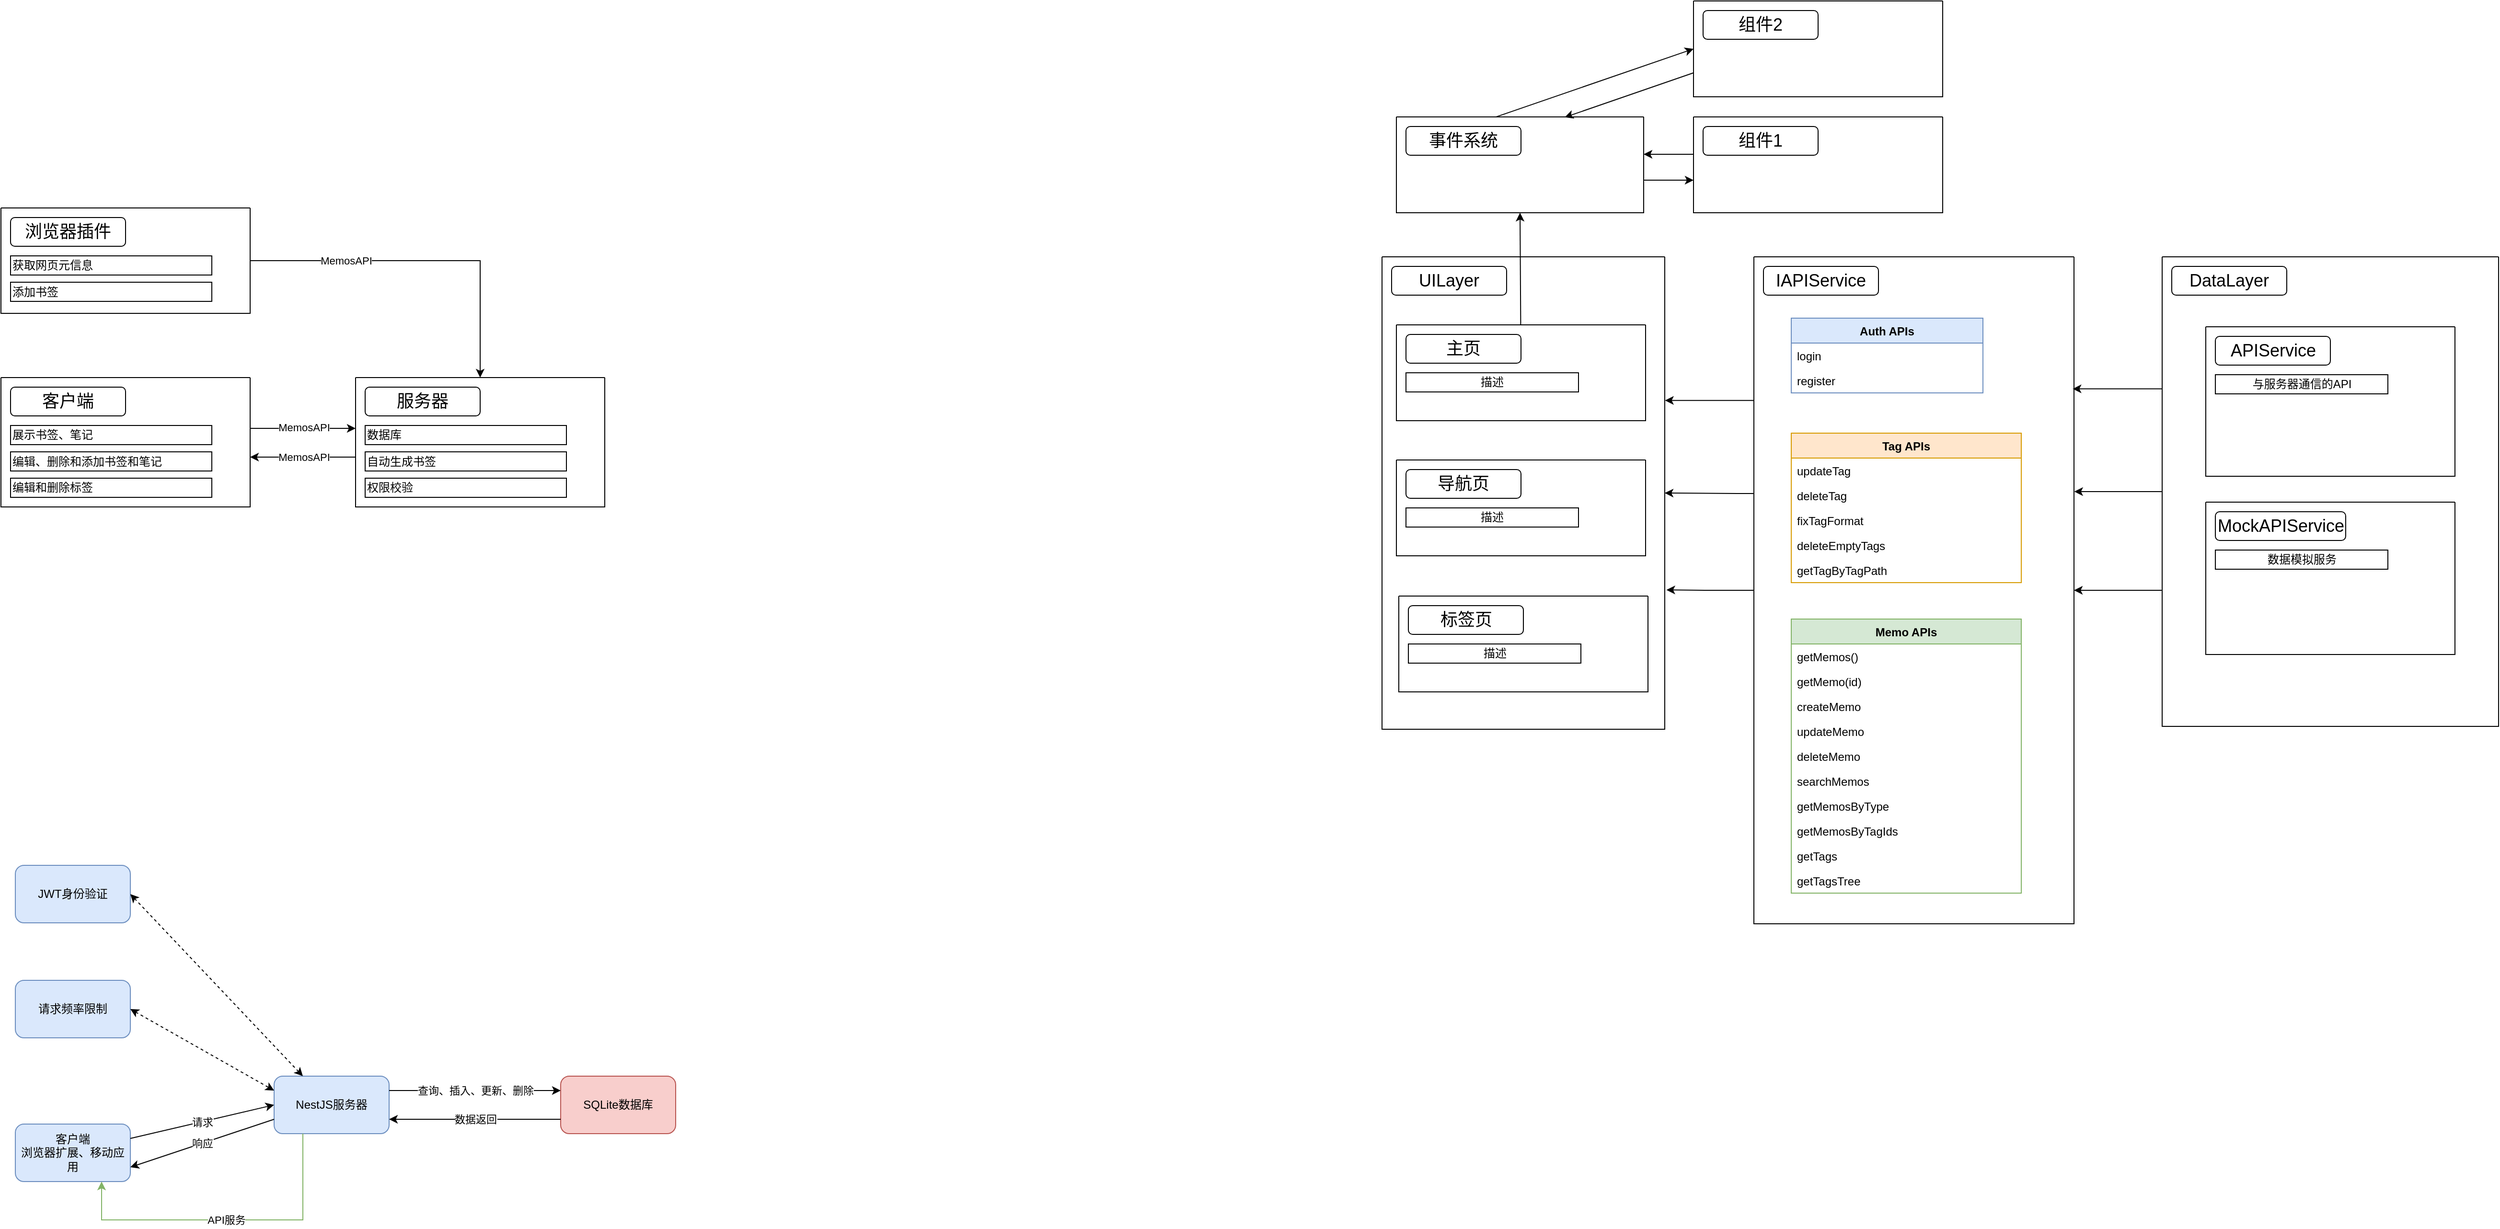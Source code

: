 <mxfile version="24.7.17">
  <diagram name="第 1 页" id="lp1SsSy7WhJ0Atb1i-o_">
    <mxGraphModel dx="1638" dy="266" grid="0" gridSize="10" guides="1" tooltips="1" connect="1" arrows="1" fold="1" page="0" pageScale="1" pageWidth="827" pageHeight="1169" math="0" shadow="0">
      <root>
        <mxCell id="0" />
        <mxCell id="1" parent="0" />
        <mxCell id="PqfID5NwvcGCKPn-m6vd-29" style="edgeStyle=orthogonalEdgeStyle;rounded=0;orthogonalLoop=1;jettySize=auto;html=1;entryX=0;entryY=0.5;entryDx=0;entryDy=0;" parent="1" edge="1">
          <mxGeometry relative="1" as="geometry">
            <mxPoint x="-545" y="573" as="sourcePoint" />
            <mxPoint x="-435" y="573" as="targetPoint" />
          </mxGeometry>
        </mxCell>
        <mxCell id="PqfID5NwvcGCKPn-m6vd-30" value="MemosAPI" style="edgeLabel;html=1;align=center;verticalAlign=middle;resizable=0;points=[];" parent="PqfID5NwvcGCKPn-m6vd-29" vertex="1" connectable="0">
          <mxGeometry x="0.008" y="1" relative="1" as="geometry">
            <mxPoint as="offset" />
          </mxGeometry>
        </mxCell>
        <mxCell id="PqfID5NwvcGCKPn-m6vd-7" value="" style="swimlane;startSize=0;" parent="1" vertex="1">
          <mxGeometry x="-805" y="520" width="260" height="135" as="geometry" />
        </mxCell>
        <mxCell id="PqfID5NwvcGCKPn-m6vd-8" value="&lt;span style=&quot;font-size: 18px;&quot;&gt;客户端&lt;/span&gt;" style="rounded=1;whiteSpace=wrap;html=1;" parent="PqfID5NwvcGCKPn-m6vd-7" vertex="1">
          <mxGeometry x="10" y="10" width="120" height="30" as="geometry" />
        </mxCell>
        <mxCell id="PqfID5NwvcGCKPn-m6vd-9" value="展示书签、笔记" style="rounded=0;whiteSpace=wrap;html=1;align=left;" parent="PqfID5NwvcGCKPn-m6vd-7" vertex="1">
          <mxGeometry x="10" y="50" width="210" height="20" as="geometry" />
        </mxCell>
        <mxCell id="PqfID5NwvcGCKPn-m6vd-11" value="编辑和删除标签" style="rounded=0;whiteSpace=wrap;html=1;align=left;" parent="PqfID5NwvcGCKPn-m6vd-7" vertex="1">
          <mxGeometry x="10" y="105" width="210" height="20" as="geometry" />
        </mxCell>
        <mxCell id="PqfID5NwvcGCKPn-m6vd-10" value="编辑、删除和添加书签和笔记" style="rounded=0;whiteSpace=wrap;html=1;align=left;" parent="PqfID5NwvcGCKPn-m6vd-7" vertex="1">
          <mxGeometry x="10" y="77.5" width="210" height="20" as="geometry" />
        </mxCell>
        <mxCell id="PqfID5NwvcGCKPn-m6vd-25" style="edgeStyle=orthogonalEdgeStyle;rounded=0;orthogonalLoop=1;jettySize=auto;html=1;entryX=0.5;entryY=0;entryDx=0;entryDy=0;exitX=1;exitY=0.5;exitDx=0;exitDy=0;" parent="1" source="PqfID5NwvcGCKPn-m6vd-13" target="PqfID5NwvcGCKPn-m6vd-18" edge="1">
          <mxGeometry relative="1" as="geometry" />
        </mxCell>
        <mxCell id="PqfID5NwvcGCKPn-m6vd-36" value="MemosAPI" style="edgeLabel;html=1;align=center;verticalAlign=middle;resizable=0;points=[];" parent="PqfID5NwvcGCKPn-m6vd-25" vertex="1" connectable="0">
          <mxGeometry x="-0.451" relative="1" as="geometry">
            <mxPoint as="offset" />
          </mxGeometry>
        </mxCell>
        <mxCell id="PqfID5NwvcGCKPn-m6vd-13" value="" style="swimlane;startSize=0;" parent="1" vertex="1">
          <mxGeometry x="-805" y="343" width="260" height="110" as="geometry" />
        </mxCell>
        <mxCell id="PqfID5NwvcGCKPn-m6vd-14" value="&lt;span style=&quot;font-size: 18px;&quot;&gt;浏览器插件&lt;/span&gt;" style="rounded=1;whiteSpace=wrap;html=1;" parent="PqfID5NwvcGCKPn-m6vd-13" vertex="1">
          <mxGeometry x="10" y="10" width="120" height="30" as="geometry" />
        </mxCell>
        <mxCell id="PqfID5NwvcGCKPn-m6vd-15" value="获取网页元信息" style="rounded=0;whiteSpace=wrap;html=1;align=left;" parent="PqfID5NwvcGCKPn-m6vd-13" vertex="1">
          <mxGeometry x="10" y="50" width="210" height="20" as="geometry" />
        </mxCell>
        <mxCell id="PqfID5NwvcGCKPn-m6vd-17" value="添加书签" style="rounded=0;whiteSpace=wrap;html=1;align=left;" parent="PqfID5NwvcGCKPn-m6vd-13" vertex="1">
          <mxGeometry x="10" y="77.5" width="210" height="20" as="geometry" />
        </mxCell>
        <mxCell id="PqfID5NwvcGCKPn-m6vd-26" style="edgeStyle=orthogonalEdgeStyle;rounded=0;orthogonalLoop=1;jettySize=auto;html=1;" parent="1" source="PqfID5NwvcGCKPn-m6vd-18" target="PqfID5NwvcGCKPn-m6vd-7" edge="1">
          <mxGeometry relative="1" as="geometry">
            <Array as="points">
              <mxPoint x="-485" y="603" />
              <mxPoint x="-485" y="603" />
            </Array>
          </mxGeometry>
        </mxCell>
        <mxCell id="PqfID5NwvcGCKPn-m6vd-33" value="MemosAPI" style="edgeLabel;html=1;align=center;verticalAlign=middle;resizable=0;points=[];" parent="PqfID5NwvcGCKPn-m6vd-26" vertex="1" connectable="0">
          <mxGeometry x="-0.019" relative="1" as="geometry">
            <mxPoint as="offset" />
          </mxGeometry>
        </mxCell>
        <mxCell id="PqfID5NwvcGCKPn-m6vd-18" value="" style="swimlane;startSize=0;" parent="1" vertex="1">
          <mxGeometry x="-435" y="520" width="260" height="135" as="geometry" />
        </mxCell>
        <mxCell id="PqfID5NwvcGCKPn-m6vd-19" value="&lt;span style=&quot;font-size: 18px;&quot;&gt;服务器&lt;/span&gt;" style="rounded=1;whiteSpace=wrap;html=1;" parent="PqfID5NwvcGCKPn-m6vd-18" vertex="1">
          <mxGeometry x="10" y="10" width="120" height="30" as="geometry" />
        </mxCell>
        <mxCell id="PqfID5NwvcGCKPn-m6vd-20" value="数据库" style="rounded=0;whiteSpace=wrap;html=1;align=left;" parent="PqfID5NwvcGCKPn-m6vd-18" vertex="1">
          <mxGeometry x="10" y="50" width="210" height="20" as="geometry" />
        </mxCell>
        <mxCell id="PqfID5NwvcGCKPn-m6vd-21" value="权限校验" style="rounded=0;whiteSpace=wrap;html=1;align=left;" parent="PqfID5NwvcGCKPn-m6vd-18" vertex="1">
          <mxGeometry x="10" y="105" width="210" height="20" as="geometry" />
        </mxCell>
        <mxCell id="PqfID5NwvcGCKPn-m6vd-22" value="自动生成书签" style="rounded=0;whiteSpace=wrap;html=1;align=left;" parent="PqfID5NwvcGCKPn-m6vd-18" vertex="1">
          <mxGeometry x="10" y="77.5" width="210" height="20" as="geometry" />
        </mxCell>
        <mxCell id="PqfID5NwvcGCKPn-m6vd-110" style="edgeStyle=orthogonalEdgeStyle;rounded=0;orthogonalLoop=1;jettySize=auto;html=1;entryX=0.996;entryY=0.198;entryDx=0;entryDy=0;entryPerimeter=0;" parent="1" source="PqfID5NwvcGCKPn-m6vd-50" target="PqfID5NwvcGCKPn-m6vd-71" edge="1">
          <mxGeometry relative="1" as="geometry">
            <mxPoint x="1364.895" y="531.579" as="targetPoint" />
            <Array as="points">
              <mxPoint x="1404" y="532" />
            </Array>
          </mxGeometry>
        </mxCell>
        <mxCell id="PqfID5NwvcGCKPn-m6vd-112" style="edgeStyle=orthogonalEdgeStyle;rounded=0;orthogonalLoop=1;jettySize=auto;html=1;" parent="1" source="PqfID5NwvcGCKPn-m6vd-50" target="PqfID5NwvcGCKPn-m6vd-71" edge="1">
          <mxGeometry relative="1" as="geometry">
            <Array as="points">
              <mxPoint x="1438" y="742" />
              <mxPoint x="1438" y="742" />
            </Array>
          </mxGeometry>
        </mxCell>
        <mxCell id="PqfID5NwvcGCKPn-m6vd-50" value="" style="swimlane;startSize=0;" parent="1" vertex="1">
          <mxGeometry x="1450" y="394" width="351" height="490" as="geometry" />
        </mxCell>
        <mxCell id="PqfID5NwvcGCKPn-m6vd-51" value="&lt;span style=&quot;font-size: 18px;&quot;&gt;DataLayer&lt;/span&gt;" style="rounded=1;whiteSpace=wrap;html=1;" parent="PqfID5NwvcGCKPn-m6vd-50" vertex="1">
          <mxGeometry x="10" y="10" width="120" height="30" as="geometry" />
        </mxCell>
        <mxCell id="PqfID5NwvcGCKPn-m6vd-53" value="" style="swimlane;startSize=0;" parent="PqfID5NwvcGCKPn-m6vd-50" vertex="1">
          <mxGeometry x="45.5" y="73" width="260" height="156" as="geometry" />
        </mxCell>
        <mxCell id="PqfID5NwvcGCKPn-m6vd-54" value="&lt;span style=&quot;font-size: 18px;&quot;&gt;APIService&lt;/span&gt;" style="rounded=1;whiteSpace=wrap;html=1;" parent="PqfID5NwvcGCKPn-m6vd-53" vertex="1">
          <mxGeometry x="10" y="10" width="120" height="30" as="geometry" />
        </mxCell>
        <mxCell id="PqfID5NwvcGCKPn-m6vd-55" value="与服务器通信的API" style="rounded=0;whiteSpace=wrap;html=1;" parent="PqfID5NwvcGCKPn-m6vd-53" vertex="1">
          <mxGeometry x="10" y="50" width="180" height="20" as="geometry" />
        </mxCell>
        <mxCell id="PqfID5NwvcGCKPn-m6vd-56" value="" style="swimlane;startSize=0;" parent="PqfID5NwvcGCKPn-m6vd-50" vertex="1">
          <mxGeometry x="45.5" y="256" width="260" height="159" as="geometry" />
        </mxCell>
        <mxCell id="PqfID5NwvcGCKPn-m6vd-57" value="&lt;span style=&quot;font-size: 18px;&quot;&gt;MockAPIService&lt;/span&gt;" style="rounded=1;whiteSpace=wrap;html=1;" parent="PqfID5NwvcGCKPn-m6vd-56" vertex="1">
          <mxGeometry x="10" y="10" width="136" height="30" as="geometry" />
        </mxCell>
        <mxCell id="PqfID5NwvcGCKPn-m6vd-58" value="数据模拟服务" style="rounded=0;whiteSpace=wrap;html=1;" parent="PqfID5NwvcGCKPn-m6vd-56" vertex="1">
          <mxGeometry x="10" y="50" width="180" height="20" as="geometry" />
        </mxCell>
        <mxCell id="PqfID5NwvcGCKPn-m6vd-59" value="" style="swimlane;startSize=0;" parent="1" vertex="1">
          <mxGeometry x="636" y="394" width="295" height="493" as="geometry" />
        </mxCell>
        <mxCell id="PqfID5NwvcGCKPn-m6vd-60" value="&lt;span style=&quot;font-size: 18px;&quot;&gt;UILayer&lt;/span&gt;" style="rounded=1;whiteSpace=wrap;html=1;" parent="PqfID5NwvcGCKPn-m6vd-59" vertex="1">
          <mxGeometry x="10" y="10" width="120" height="30" as="geometry" />
        </mxCell>
        <mxCell id="PqfID5NwvcGCKPn-m6vd-62" value="" style="swimlane;startSize=0;" parent="PqfID5NwvcGCKPn-m6vd-59" vertex="1">
          <mxGeometry x="15" y="71" width="260" height="100" as="geometry" />
        </mxCell>
        <mxCell id="PqfID5NwvcGCKPn-m6vd-63" value="&lt;span style=&quot;font-size: 18px;&quot;&gt;主页&lt;/span&gt;" style="rounded=1;whiteSpace=wrap;html=1;" parent="PqfID5NwvcGCKPn-m6vd-62" vertex="1">
          <mxGeometry x="10" y="10" width="120" height="30" as="geometry" />
        </mxCell>
        <mxCell id="PqfID5NwvcGCKPn-m6vd-64" value="描述" style="rounded=0;whiteSpace=wrap;html=1;" parent="PqfID5NwvcGCKPn-m6vd-62" vertex="1">
          <mxGeometry x="10" y="50" width="180" height="20" as="geometry" />
        </mxCell>
        <mxCell id="PqfID5NwvcGCKPn-m6vd-65" value="" style="swimlane;startSize=0;" parent="PqfID5NwvcGCKPn-m6vd-59" vertex="1">
          <mxGeometry x="15" y="212" width="260" height="100" as="geometry" />
        </mxCell>
        <mxCell id="PqfID5NwvcGCKPn-m6vd-66" value="&lt;span style=&quot;font-size: 18px;&quot;&gt;导航页&lt;/span&gt;" style="rounded=1;whiteSpace=wrap;html=1;" parent="PqfID5NwvcGCKPn-m6vd-65" vertex="1">
          <mxGeometry x="10" y="10" width="120" height="30" as="geometry" />
        </mxCell>
        <mxCell id="PqfID5NwvcGCKPn-m6vd-67" value="描述" style="rounded=0;whiteSpace=wrap;html=1;" parent="PqfID5NwvcGCKPn-m6vd-65" vertex="1">
          <mxGeometry x="10" y="50" width="180" height="20" as="geometry" />
        </mxCell>
        <mxCell id="PqfID5NwvcGCKPn-m6vd-68" value="" style="swimlane;startSize=0;" parent="PqfID5NwvcGCKPn-m6vd-59" vertex="1">
          <mxGeometry x="17.5" y="354" width="260" height="100" as="geometry" />
        </mxCell>
        <mxCell id="PqfID5NwvcGCKPn-m6vd-69" value="&lt;span style=&quot;font-size: 18px;&quot;&gt;标签页&lt;/span&gt;" style="rounded=1;whiteSpace=wrap;html=1;" parent="PqfID5NwvcGCKPn-m6vd-68" vertex="1">
          <mxGeometry x="10" y="10" width="120" height="30" as="geometry" />
        </mxCell>
        <mxCell id="PqfID5NwvcGCKPn-m6vd-70" value="描述" style="rounded=0;whiteSpace=wrap;html=1;" parent="PqfID5NwvcGCKPn-m6vd-68" vertex="1">
          <mxGeometry x="10" y="50" width="180" height="20" as="geometry" />
        </mxCell>
        <mxCell id="PqfID5NwvcGCKPn-m6vd-105" style="edgeStyle=orthogonalEdgeStyle;rounded=0;orthogonalLoop=1;jettySize=auto;html=1;entryX=1;entryY=0.5;entryDx=0;entryDy=0;" parent="1" source="PqfID5NwvcGCKPn-m6vd-71" target="PqfID5NwvcGCKPn-m6vd-59" edge="1">
          <mxGeometry relative="1" as="geometry">
            <Array as="points">
              <mxPoint x="1007" y="641" />
              <mxPoint x="1007" y="641" />
            </Array>
          </mxGeometry>
        </mxCell>
        <mxCell id="PqfID5NwvcGCKPn-m6vd-71" value="" style="swimlane;startSize=0;" parent="1" vertex="1">
          <mxGeometry x="1024" y="394" width="334" height="696" as="geometry" />
        </mxCell>
        <mxCell id="PqfID5NwvcGCKPn-m6vd-72" value="&lt;span style=&quot;font-size: 18px;&quot;&gt;IAPIService&lt;/span&gt;" style="rounded=1;whiteSpace=wrap;html=1;" parent="PqfID5NwvcGCKPn-m6vd-71" vertex="1">
          <mxGeometry x="10" y="10" width="120" height="30" as="geometry" />
        </mxCell>
        <mxCell id="PqfID5NwvcGCKPn-m6vd-78" value="Auth APIs" style="swimlane;fontStyle=1;align=center;verticalAlign=top;childLayout=stackLayout;horizontal=1;startSize=26;horizontalStack=0;resizeParent=1;resizeParentMax=0;resizeLast=0;collapsible=1;marginBottom=0;fillColor=#dae8fc;strokeColor=#6c8ebf;" parent="PqfID5NwvcGCKPn-m6vd-71" vertex="1">
          <mxGeometry x="39" y="64" width="200" height="78" as="geometry" />
        </mxCell>
        <mxCell id="PqfID5NwvcGCKPn-m6vd-79" value="login" style="text;strokeColor=none;fillColor=none;align=left;verticalAlign=top;spacingLeft=4;spacingRight=4;overflow=hidden;points=[[0,0.5],[1,0.5]];portConstraint=eastwest;rotatable=0;" parent="PqfID5NwvcGCKPn-m6vd-78" vertex="1">
          <mxGeometry y="26" width="200" height="26" as="geometry" />
        </mxCell>
        <mxCell id="PqfID5NwvcGCKPn-m6vd-80" value="register" style="text;strokeColor=none;fillColor=none;align=left;verticalAlign=top;spacingLeft=4;spacingRight=4;overflow=hidden;points=[[0,0.5],[1,0.5]];portConstraint=eastwest;rotatable=0;" parent="PqfID5NwvcGCKPn-m6vd-78" vertex="1">
          <mxGeometry y="52" width="200" height="26" as="geometry" />
        </mxCell>
        <mxCell id="PqfID5NwvcGCKPn-m6vd-92" value="Tag APIs" style="swimlane;fontStyle=1;align=center;verticalAlign=top;childLayout=stackLayout;horizontal=1;startSize=26;horizontalStack=0;resizeParent=1;resizeParentMax=0;resizeLast=0;collapsible=1;marginBottom=0;fillColor=#ffe6cc;strokeColor=#d79b00;" parent="PqfID5NwvcGCKPn-m6vd-71" vertex="1">
          <mxGeometry x="39" y="184" width="240" height="156" as="geometry" />
        </mxCell>
        <mxCell id="PqfID5NwvcGCKPn-m6vd-93" value="updateTag" style="text;strokeColor=none;fillColor=none;align=left;verticalAlign=top;spacingLeft=4;spacingRight=4;overflow=hidden;points=[[0,0.5],[1,0.5]];portConstraint=eastwest;rotatable=0;" parent="PqfID5NwvcGCKPn-m6vd-92" vertex="1">
          <mxGeometry y="26" width="240" height="26" as="geometry" />
        </mxCell>
        <mxCell id="PqfID5NwvcGCKPn-m6vd-94" value="deleteTag" style="text;strokeColor=none;fillColor=none;align=left;verticalAlign=top;spacingLeft=4;spacingRight=4;overflow=hidden;points=[[0,0.5],[1,0.5]];portConstraint=eastwest;rotatable=0;" parent="PqfID5NwvcGCKPn-m6vd-92" vertex="1">
          <mxGeometry y="52" width="240" height="26" as="geometry" />
        </mxCell>
        <mxCell id="PqfID5NwvcGCKPn-m6vd-95" value="fixTagFormat" style="text;strokeColor=none;fillColor=none;align=left;verticalAlign=top;spacingLeft=4;spacingRight=4;overflow=hidden;points=[[0,0.5],[1,0.5]];portConstraint=eastwest;rotatable=0;" parent="PqfID5NwvcGCKPn-m6vd-92" vertex="1">
          <mxGeometry y="78" width="240" height="26" as="geometry" />
        </mxCell>
        <mxCell id="PqfID5NwvcGCKPn-m6vd-96" value="deleteEmptyTags" style="text;strokeColor=none;fillColor=none;align=left;verticalAlign=top;spacingLeft=4;spacingRight=4;overflow=hidden;points=[[0,0.5],[1,0.5]];portConstraint=eastwest;rotatable=0;" parent="PqfID5NwvcGCKPn-m6vd-92" vertex="1">
          <mxGeometry y="104" width="240" height="26" as="geometry" />
        </mxCell>
        <mxCell id="PqfID5NwvcGCKPn-m6vd-97" value="getTagByTagPath" style="text;strokeColor=none;fillColor=none;align=left;verticalAlign=top;spacingLeft=4;spacingRight=4;overflow=hidden;points=[[0,0.5],[1,0.5]];portConstraint=eastwest;rotatable=0;" parent="PqfID5NwvcGCKPn-m6vd-92" vertex="1">
          <mxGeometry y="130" width="240" height="26" as="geometry" />
        </mxCell>
        <mxCell id="PqfID5NwvcGCKPn-m6vd-81" value="Memo APIs" style="swimlane;fontStyle=1;align=center;verticalAlign=top;childLayout=stackLayout;horizontal=1;startSize=26;horizontalStack=0;resizeParent=1;resizeParentMax=0;resizeLast=0;collapsible=1;marginBottom=0;fillColor=#d5e8d4;strokeColor=#82b366;" parent="PqfID5NwvcGCKPn-m6vd-71" vertex="1">
          <mxGeometry x="39" y="378" width="240" height="286" as="geometry" />
        </mxCell>
        <mxCell id="PqfID5NwvcGCKPn-m6vd-82" value="getMemos()" style="text;strokeColor=none;fillColor=none;align=left;verticalAlign=top;spacingLeft=4;spacingRight=4;overflow=hidden;points=[[0,0.5],[1,0.5]];portConstraint=eastwest;rotatable=0;" parent="PqfID5NwvcGCKPn-m6vd-81" vertex="1">
          <mxGeometry y="26" width="240" height="26" as="geometry" />
        </mxCell>
        <mxCell id="PqfID5NwvcGCKPn-m6vd-83" value="getMemo(id)" style="text;strokeColor=none;fillColor=none;align=left;verticalAlign=top;spacingLeft=4;spacingRight=4;overflow=hidden;points=[[0,0.5],[1,0.5]];portConstraint=eastwest;rotatable=0;" parent="PqfID5NwvcGCKPn-m6vd-81" vertex="1">
          <mxGeometry y="52" width="240" height="26" as="geometry" />
        </mxCell>
        <mxCell id="PqfID5NwvcGCKPn-m6vd-84" value="createMemo" style="text;strokeColor=none;fillColor=none;align=left;verticalAlign=top;spacingLeft=4;spacingRight=4;overflow=hidden;points=[[0,0.5],[1,0.5]];portConstraint=eastwest;rotatable=0;" parent="PqfID5NwvcGCKPn-m6vd-81" vertex="1">
          <mxGeometry y="78" width="240" height="26" as="geometry" />
        </mxCell>
        <mxCell id="PqfID5NwvcGCKPn-m6vd-85" value="updateMemo" style="text;strokeColor=none;fillColor=none;align=left;verticalAlign=top;spacingLeft=4;spacingRight=4;overflow=hidden;points=[[0,0.5],[1,0.5]];portConstraint=eastwest;rotatable=0;" parent="PqfID5NwvcGCKPn-m6vd-81" vertex="1">
          <mxGeometry y="104" width="240" height="26" as="geometry" />
        </mxCell>
        <mxCell id="PqfID5NwvcGCKPn-m6vd-86" value="deleteMemo" style="text;strokeColor=none;fillColor=none;align=left;verticalAlign=top;spacingLeft=4;spacingRight=4;overflow=hidden;points=[[0,0.5],[1,0.5]];portConstraint=eastwest;rotatable=0;" parent="PqfID5NwvcGCKPn-m6vd-81" vertex="1">
          <mxGeometry y="130" width="240" height="26" as="geometry" />
        </mxCell>
        <mxCell id="PqfID5NwvcGCKPn-m6vd-87" value="searchMemos" style="text;strokeColor=none;fillColor=none;align=left;verticalAlign=top;spacingLeft=4;spacingRight=4;overflow=hidden;points=[[0,0.5],[1,0.5]];portConstraint=eastwest;rotatable=0;" parent="PqfID5NwvcGCKPn-m6vd-81" vertex="1">
          <mxGeometry y="156" width="240" height="26" as="geometry" />
        </mxCell>
        <mxCell id="PqfID5NwvcGCKPn-m6vd-88" value="getMemosByType" style="text;strokeColor=none;fillColor=none;align=left;verticalAlign=top;spacingLeft=4;spacingRight=4;overflow=hidden;points=[[0,0.5],[1,0.5]];portConstraint=eastwest;rotatable=0;" parent="PqfID5NwvcGCKPn-m6vd-81" vertex="1">
          <mxGeometry y="182" width="240" height="26" as="geometry" />
        </mxCell>
        <mxCell id="PqfID5NwvcGCKPn-m6vd-89" value="getMemosByTagIds" style="text;strokeColor=none;fillColor=none;align=left;verticalAlign=top;spacingLeft=4;spacingRight=4;overflow=hidden;points=[[0,0.5],[1,0.5]];portConstraint=eastwest;rotatable=0;" parent="PqfID5NwvcGCKPn-m6vd-81" vertex="1">
          <mxGeometry y="208" width="240" height="26" as="geometry" />
        </mxCell>
        <mxCell id="PqfID5NwvcGCKPn-m6vd-90" value="getTags" style="text;strokeColor=none;fillColor=none;align=left;verticalAlign=top;spacingLeft=4;spacingRight=4;overflow=hidden;points=[[0,0.5],[1,0.5]];portConstraint=eastwest;rotatable=0;" parent="PqfID5NwvcGCKPn-m6vd-81" vertex="1">
          <mxGeometry y="234" width="240" height="26" as="geometry" />
        </mxCell>
        <mxCell id="PqfID5NwvcGCKPn-m6vd-91" value="getTagsTree" style="text;strokeColor=none;fillColor=none;align=left;verticalAlign=top;spacingLeft=4;spacingRight=4;overflow=hidden;points=[[0,0.5],[1,0.5]];portConstraint=eastwest;rotatable=0;" parent="PqfID5NwvcGCKPn-m6vd-81" vertex="1">
          <mxGeometry y="260" width="240" height="26" as="geometry" />
        </mxCell>
        <mxCell id="PqfID5NwvcGCKPn-m6vd-104" style="edgeStyle=orthogonalEdgeStyle;rounded=0;orthogonalLoop=1;jettySize=auto;html=1;entryX=1.006;entryY=0.705;entryDx=0;entryDy=0;entryPerimeter=0;" parent="1" source="PqfID5NwvcGCKPn-m6vd-71" target="PqfID5NwvcGCKPn-m6vd-59" edge="1">
          <mxGeometry relative="1" as="geometry" />
        </mxCell>
        <mxCell id="PqfID5NwvcGCKPn-m6vd-106" style="edgeStyle=orthogonalEdgeStyle;rounded=0;orthogonalLoop=1;jettySize=auto;html=1;entryX=1.001;entryY=0.304;entryDx=0;entryDy=0;entryPerimeter=0;" parent="1" source="PqfID5NwvcGCKPn-m6vd-71" target="PqfID5NwvcGCKPn-m6vd-59" edge="1">
          <mxGeometry relative="1" as="geometry">
            <Array as="points">
              <mxPoint x="1000" y="544" />
            </Array>
          </mxGeometry>
        </mxCell>
        <mxCell id="PqfID5NwvcGCKPn-m6vd-111" style="edgeStyle=orthogonalEdgeStyle;rounded=0;orthogonalLoop=1;jettySize=auto;html=1;entryX=1.001;entryY=0.352;entryDx=0;entryDy=0;entryPerimeter=0;" parent="1" source="PqfID5NwvcGCKPn-m6vd-50" target="PqfID5NwvcGCKPn-m6vd-71" edge="1">
          <mxGeometry relative="1" as="geometry" />
        </mxCell>
        <mxCell id="lF2HbLf4J3MAsWG7yMuH-41" style="rounded=0;orthogonalLoop=1;jettySize=auto;html=1;" edge="1" parent="1">
          <mxGeometry relative="1" as="geometry">
            <mxPoint x="909" y="314" as="sourcePoint" />
            <mxPoint x="961" y="314" as="targetPoint" />
          </mxGeometry>
        </mxCell>
        <mxCell id="lF2HbLf4J3MAsWG7yMuH-42" style="rounded=0;orthogonalLoop=1;jettySize=auto;html=1;entryX=0;entryY=0.5;entryDx=0;entryDy=0;exitX=0.405;exitY=-0.002;exitDx=0;exitDy=0;exitPerimeter=0;" edge="1" parent="1" source="PqfID5NwvcGCKPn-m6vd-113" target="lF2HbLf4J3MAsWG7yMuH-29">
          <mxGeometry relative="1" as="geometry" />
        </mxCell>
        <mxCell id="PqfID5NwvcGCKPn-m6vd-113" value="" style="swimlane;startSize=0;" parent="1" vertex="1">
          <mxGeometry x="651" y="248" width="258" height="100" as="geometry" />
        </mxCell>
        <mxCell id="PqfID5NwvcGCKPn-m6vd-114" value="&lt;span style=&quot;font-size: 18px;&quot;&gt;事件系统&lt;/span&gt;" style="rounded=1;whiteSpace=wrap;html=1;" parent="PqfID5NwvcGCKPn-m6vd-113" vertex="1">
          <mxGeometry x="10" y="10" width="120" height="30" as="geometry" />
        </mxCell>
        <mxCell id="lF2HbLf4J3MAsWG7yMuH-13" value="JWT身份验证" style="rounded=1;whiteSpace=wrap;html=1;fillColor=#dae8fc;strokeColor=#6c8ebf;" vertex="1" parent="1">
          <mxGeometry x="-790" y="1029" width="120" height="60" as="geometry" />
        </mxCell>
        <mxCell id="lF2HbLf4J3MAsWG7yMuH-14" value="请求频率限制" style="rounded=1;whiteSpace=wrap;html=1;fillColor=#dae8fc;strokeColor=#6c8ebf;" vertex="1" parent="1">
          <mxGeometry x="-790" y="1149" width="120" height="60" as="geometry" />
        </mxCell>
        <mxCell id="lF2HbLf4J3MAsWG7yMuH-15" value="客户端&#xa;浏览器扩展、移动应用" style="rounded=1;whiteSpace=wrap;html=1;fillColor=#dae8fc;strokeColor=#6c8ebf;" vertex="1" parent="1">
          <mxGeometry x="-790" y="1299" width="120" height="60" as="geometry" />
        </mxCell>
        <mxCell id="lF2HbLf4J3MAsWG7yMuH-16" value="NestJS服务器" style="rounded=1;whiteSpace=wrap;html=1;fillColor=#dae8fc;strokeColor=#6c8ebf;" vertex="1" parent="1">
          <mxGeometry x="-520" y="1249" width="120" height="60" as="geometry" />
        </mxCell>
        <mxCell id="lF2HbLf4J3MAsWG7yMuH-17" value="SQLite数据库" style="rounded=1;whiteSpace=wrap;html=1;fillColor=#f8cecc;strokeColor=#b85450;" vertex="1" parent="1">
          <mxGeometry x="-221" y="1249" width="120" height="60" as="geometry" />
        </mxCell>
        <mxCell id="lF2HbLf4J3MAsWG7yMuH-18" value="" style="endArrow=classic;startArrow=classic;html=1;rounded=0;exitX=1;exitY=0.5;exitDx=0;exitDy=0;entryX=0.25;entryY=0;entryDx=0;entryDy=0;dashed=1;" edge="1" parent="1" source="lF2HbLf4J3MAsWG7yMuH-13" target="lF2HbLf4J3MAsWG7yMuH-16">
          <mxGeometry width="50" height="50" relative="1" as="geometry">
            <mxPoint x="-530" y="1359" as="sourcePoint" />
            <mxPoint x="-480" y="1309" as="targetPoint" />
            <Array as="points" />
          </mxGeometry>
        </mxCell>
        <mxCell id="lF2HbLf4J3MAsWG7yMuH-19" value="" style="endArrow=classic;startArrow=classic;html=1;rounded=0;exitX=1;exitY=0.5;exitDx=0;exitDy=0;entryX=0;entryY=0.25;entryDx=0;entryDy=0;dashed=1;" edge="1" parent="1" source="lF2HbLf4J3MAsWG7yMuH-14" target="lF2HbLf4J3MAsWG7yMuH-16">
          <mxGeometry width="50" height="50" relative="1" as="geometry">
            <mxPoint x="-530" y="1359" as="sourcePoint" />
            <mxPoint x="-480" y="1309" as="targetPoint" />
          </mxGeometry>
        </mxCell>
        <mxCell id="lF2HbLf4J3MAsWG7yMuH-20" value="请求" style="endArrow=classic;html=1;rounded=0;exitX=1;exitY=0.25;exitDx=0;exitDy=0;entryX=0;entryY=0.5;entryDx=0;entryDy=0;" edge="1" parent="1" source="lF2HbLf4J3MAsWG7yMuH-15" target="lF2HbLf4J3MAsWG7yMuH-16">
          <mxGeometry width="50" height="50" relative="1" as="geometry">
            <mxPoint x="-530" y="1359" as="sourcePoint" />
            <mxPoint x="-480" y="1309" as="targetPoint" />
          </mxGeometry>
        </mxCell>
        <mxCell id="lF2HbLf4J3MAsWG7yMuH-21" value="响应" style="endArrow=classic;html=1;rounded=0;exitX=0;exitY=0.75;exitDx=0;exitDy=0;entryX=1;entryY=0.75;entryDx=0;entryDy=0;" edge="1" parent="1" source="lF2HbLf4J3MAsWG7yMuH-16" target="lF2HbLf4J3MAsWG7yMuH-15">
          <mxGeometry width="50" height="50" relative="1" as="geometry">
            <mxPoint x="-530" y="1359" as="sourcePoint" />
            <mxPoint x="-480" y="1309" as="targetPoint" />
          </mxGeometry>
        </mxCell>
        <mxCell id="lF2HbLf4J3MAsWG7yMuH-22" value="API服务" style="endArrow=classic;html=1;rounded=0;exitX=0.25;exitY=1;exitDx=0;exitDy=0;entryX=0.75;entryY=1;entryDx=0;entryDy=0;fillColor=#d5e8d4;strokeColor=#82b366;" edge="1" parent="1" source="lF2HbLf4J3MAsWG7yMuH-16" target="lF2HbLf4J3MAsWG7yMuH-15">
          <mxGeometry width="50" height="50" relative="1" as="geometry">
            <mxPoint x="-530" y="1359" as="sourcePoint" />
            <mxPoint x="-480" y="1309" as="targetPoint" />
            <Array as="points">
              <mxPoint x="-490" y="1399" />
              <mxPoint x="-700" y="1399" />
            </Array>
          </mxGeometry>
        </mxCell>
        <mxCell id="lF2HbLf4J3MAsWG7yMuH-23" value="查询、插入、更新、删除" style="endArrow=classic;html=1;rounded=0;exitX=1;exitY=0.25;exitDx=0;exitDy=0;entryX=0;entryY=0.25;entryDx=0;entryDy=0;" edge="1" parent="1" source="lF2HbLf4J3MAsWG7yMuH-16" target="lF2HbLf4J3MAsWG7yMuH-17">
          <mxGeometry width="50" height="50" relative="1" as="geometry">
            <mxPoint x="-530" y="1359" as="sourcePoint" />
            <mxPoint x="-480" y="1309" as="targetPoint" />
          </mxGeometry>
        </mxCell>
        <mxCell id="lF2HbLf4J3MAsWG7yMuH-24" value="数据返回" style="endArrow=classic;html=1;rounded=0;exitX=0;exitY=0.75;exitDx=0;exitDy=0;entryX=1;entryY=0.75;entryDx=0;entryDy=0;" edge="1" parent="1" source="lF2HbLf4J3MAsWG7yMuH-17" target="lF2HbLf4J3MAsWG7yMuH-16">
          <mxGeometry width="50" height="50" relative="1" as="geometry">
            <mxPoint x="-530" y="1359" as="sourcePoint" />
            <mxPoint x="-480" y="1309" as="targetPoint" />
          </mxGeometry>
        </mxCell>
        <mxCell id="lF2HbLf4J3MAsWG7yMuH-40" style="rounded=0;orthogonalLoop=1;jettySize=auto;html=1;" edge="1" parent="1">
          <mxGeometry relative="1" as="geometry">
            <mxPoint x="961" y="287" as="sourcePoint" />
            <mxPoint x="909" y="287" as="targetPoint" />
          </mxGeometry>
        </mxCell>
        <mxCell id="lF2HbLf4J3MAsWG7yMuH-25" value="" style="swimlane;startSize=0;" vertex="1" parent="1">
          <mxGeometry x="961" y="248" width="260" height="100" as="geometry" />
        </mxCell>
        <mxCell id="lF2HbLf4J3MAsWG7yMuH-26" value="&lt;span style=&quot;font-size: 18px;&quot;&gt;组件1&lt;/span&gt;" style="rounded=1;whiteSpace=wrap;html=1;" vertex="1" parent="lF2HbLf4J3MAsWG7yMuH-25">
          <mxGeometry x="10" y="10" width="120" height="30" as="geometry" />
        </mxCell>
        <mxCell id="lF2HbLf4J3MAsWG7yMuH-34" style="rounded=0;orthogonalLoop=1;jettySize=auto;html=1;exitX=0;exitY=0.75;exitDx=0;exitDy=0;entryX=0.681;entryY=0.004;entryDx=0;entryDy=0;entryPerimeter=0;" edge="1" parent="1" source="lF2HbLf4J3MAsWG7yMuH-29" target="PqfID5NwvcGCKPn-m6vd-113">
          <mxGeometry relative="1" as="geometry">
            <mxPoint x="827" y="246" as="targetPoint" />
          </mxGeometry>
        </mxCell>
        <mxCell id="lF2HbLf4J3MAsWG7yMuH-29" value="" style="swimlane;startSize=0;" vertex="1" parent="1">
          <mxGeometry x="961" y="127" width="260" height="100" as="geometry" />
        </mxCell>
        <mxCell id="lF2HbLf4J3MAsWG7yMuH-30" value="&lt;span style=&quot;font-size: 18px;&quot;&gt;组件2&lt;/span&gt;" style="rounded=1;whiteSpace=wrap;html=1;" vertex="1" parent="lF2HbLf4J3MAsWG7yMuH-29">
          <mxGeometry x="10" y="10" width="120" height="30" as="geometry" />
        </mxCell>
        <mxCell id="lF2HbLf4J3MAsWG7yMuH-32" style="rounded=0;orthogonalLoop=1;jettySize=auto;html=1;entryX=0.5;entryY=1;entryDx=0;entryDy=0;" edge="1" parent="1" source="PqfID5NwvcGCKPn-m6vd-62" target="PqfID5NwvcGCKPn-m6vd-113">
          <mxGeometry relative="1" as="geometry" />
        </mxCell>
      </root>
    </mxGraphModel>
  </diagram>
</mxfile>
